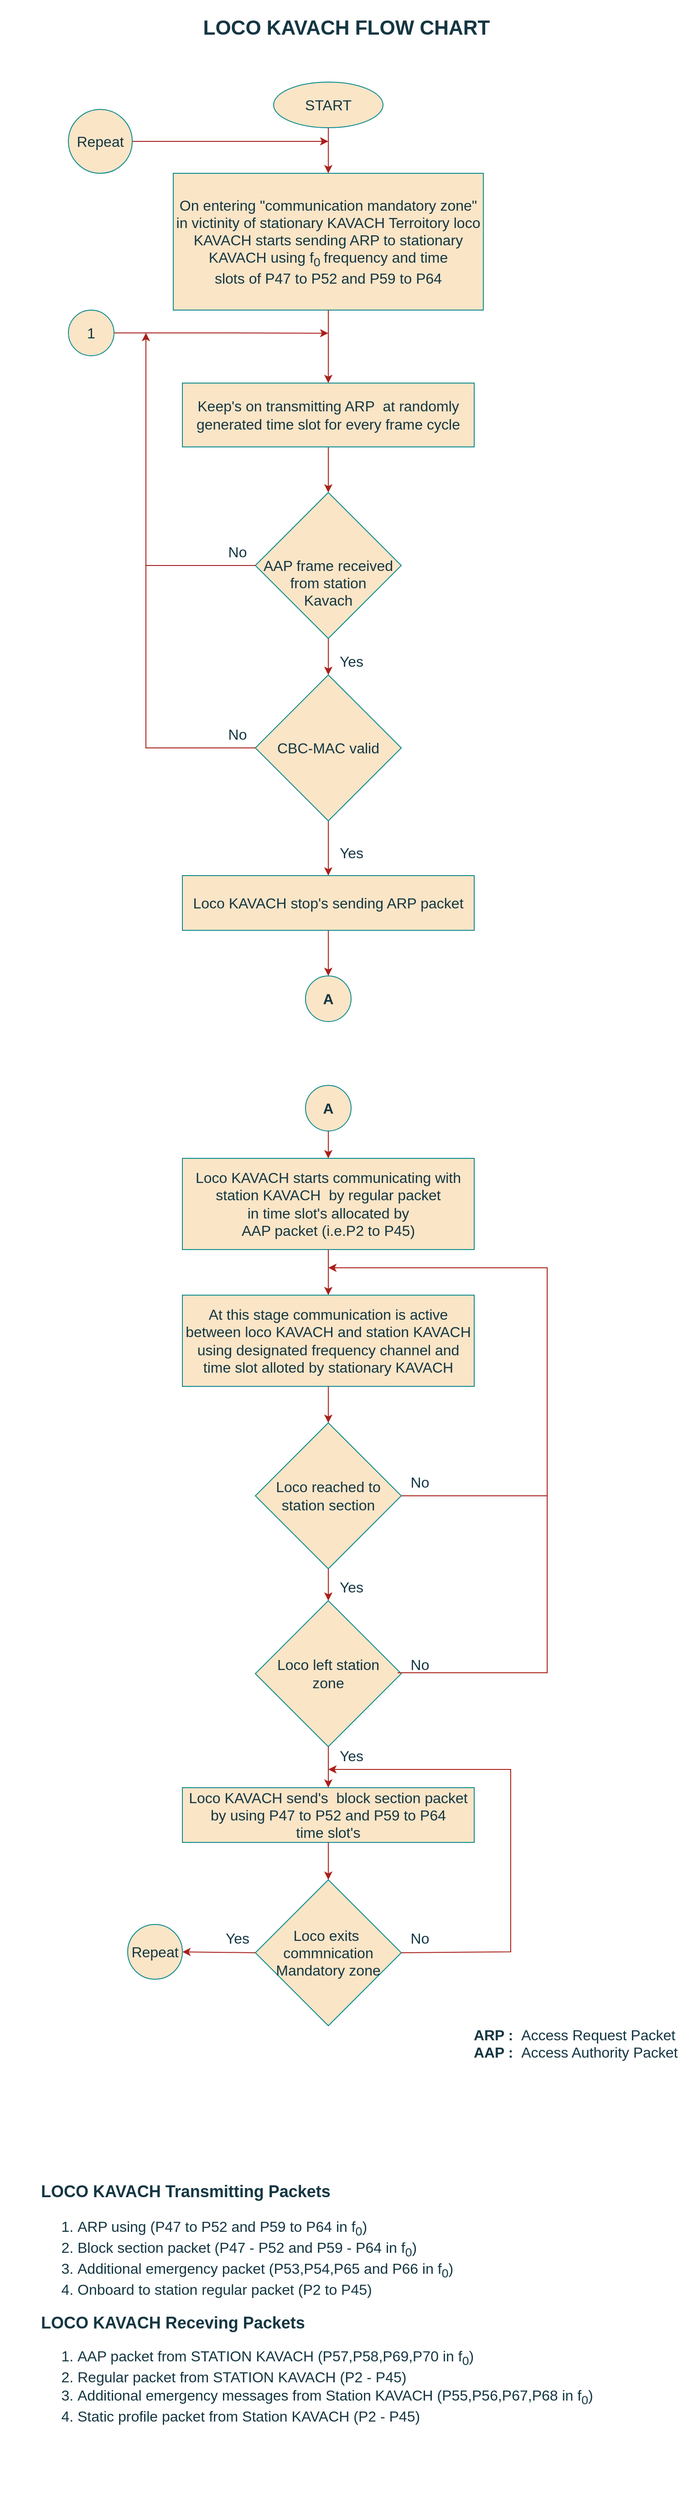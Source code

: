 <mxfile version="22.1.2" type="device">
  <diagram name="Page-1" id="vqE5MRFd0xqdsq1GZSB0">
    <mxGraphModel dx="864" dy="516" grid="1" gridSize="10" guides="1" tooltips="1" connect="1" arrows="1" fold="1" page="1" pageScale="1" pageWidth="827" pageHeight="1169" math="0" shadow="0">
      <root>
        <mxCell id="0" />
        <mxCell id="1" parent="0" />
        <mxCell id="XmiXVHduDSZ6fvVCvTNW-229" value="&lt;font style=&quot;font-size: 16px;&quot;&gt;On entering &quot;communication mandatory zone&quot; in victinity of stationary KAVACH Terroitory loco KAVACH starts sending ARP to stationary KAVACH using f&lt;sub&gt;0 &lt;/sub&gt;frequency and time &lt;br&gt;slots of P47 to P52 and P59 to P64&lt;/font&gt;" style="rounded=0;whiteSpace=wrap;html=1;labelBackgroundColor=none;fillColor=#FAE5C7;strokeColor=#0F8B8D;fontColor=#143642;" parent="1" vertex="1">
          <mxGeometry x="230" y="210" width="340" height="150" as="geometry" />
        </mxCell>
        <mxCell id="XmiXVHduDSZ6fvVCvTNW-230" value="" style="edgeStyle=orthogonalEdgeStyle;rounded=0;orthogonalLoop=1;jettySize=auto;html=1;labelBackgroundColor=none;fontColor=default;strokeColor=#A8201A;" parent="1" source="XmiXVHduDSZ6fvVCvTNW-231" target="XmiXVHduDSZ6fvVCvTNW-232" edge="1">
          <mxGeometry relative="1" as="geometry" />
        </mxCell>
        <mxCell id="XmiXVHduDSZ6fvVCvTNW-231" value="&lt;font style=&quot;font-size: 16px;&quot;&gt;Keep&#39;s on transmitting ARP&amp;nbsp; at randomly generated time slot for every frame cycle&lt;/font&gt;&lt;div style=&quot;text-align: justify;&quot;&gt;&lt;/div&gt;" style="rounded=0;whiteSpace=wrap;html=1;labelBackgroundColor=none;fillColor=#FAE5C7;strokeColor=#0F8B8D;fontColor=#143642;" parent="1" vertex="1">
          <mxGeometry x="240" y="440" width="320" height="70" as="geometry" />
        </mxCell>
        <mxCell id="XmiXVHduDSZ6fvVCvTNW-232" value="&lt;font style=&quot;font-size: 16px;&quot;&gt;&lt;br&gt;&lt;br&gt;AAP frame received&lt;br&gt;from station &lt;br&gt;Kavach&lt;/font&gt;" style="rhombus;whiteSpace=wrap;html=1;labelBackgroundColor=none;fillColor=#FAE5C7;strokeColor=#0F8B8D;fontColor=#143642;" parent="1" vertex="1">
          <mxGeometry x="320" y="560" width="160" height="160" as="geometry" />
        </mxCell>
        <mxCell id="P1xJy4u37L4Nm8w4t993-3" style="edgeStyle=orthogonalEdgeStyle;rounded=0;orthogonalLoop=1;jettySize=auto;html=1;exitX=0.5;exitY=1;exitDx=0;exitDy=0;entryX=0.5;entryY=0;entryDx=0;entryDy=0;labelBackgroundColor=none;fontColor=default;strokeColor=#A8201A;" parent="1" source="XmiXVHduDSZ6fvVCvTNW-236" target="XmiXVHduDSZ6fvVCvTNW-238" edge="1">
          <mxGeometry relative="1" as="geometry" />
        </mxCell>
        <mxCell id="XmiXVHduDSZ6fvVCvTNW-236" value="&lt;font style=&quot;font-size: 16px;&quot;&gt;CBC-MAC valid&lt;/font&gt;" style="rhombus;whiteSpace=wrap;html=1;labelBackgroundColor=none;fillColor=#FAE5C7;strokeColor=#0F8B8D;fontColor=#143642;" parent="1" vertex="1">
          <mxGeometry x="320" y="760" width="160" height="160" as="geometry" />
        </mxCell>
        <mxCell id="P1xJy4u37L4Nm8w4t993-6" style="edgeStyle=orthogonalEdgeStyle;rounded=0;orthogonalLoop=1;jettySize=auto;html=1;exitX=0.5;exitY=1;exitDx=0;exitDy=0;entryX=0.5;entryY=0;entryDx=0;entryDy=0;labelBackgroundColor=none;fontColor=default;strokeColor=#A8201A;" parent="1" source="XmiXVHduDSZ6fvVCvTNW-237" target="XmiXVHduDSZ6fvVCvTNW-239" edge="1">
          <mxGeometry relative="1" as="geometry" />
        </mxCell>
        <mxCell id="XmiXVHduDSZ6fvVCvTNW-237" value="&lt;font style=&quot;font-size: 16px;&quot;&gt;Loco KAVACH starts communicating with station KAVACH&amp;nbsp; by regular packet &lt;br&gt;in time slot&#39;s allocated by&lt;br&gt;AAP packet (i.e.P2 to P45)&lt;/font&gt;" style="rounded=0;whiteSpace=wrap;html=1;labelBackgroundColor=none;fillColor=#FAE5C7;strokeColor=#0F8B8D;fontColor=#143642;" parent="1" vertex="1">
          <mxGeometry x="240" y="1290" width="320" height="100" as="geometry" />
        </mxCell>
        <mxCell id="P1xJy4u37L4Nm8w4t993-4" style="edgeStyle=orthogonalEdgeStyle;rounded=0;orthogonalLoop=1;jettySize=auto;html=1;exitX=0.5;exitY=1;exitDx=0;exitDy=0;labelBackgroundColor=none;fontColor=default;strokeColor=#A8201A;" parent="1" source="XmiXVHduDSZ6fvVCvTNW-238" target="XmiXVHduDSZ6fvVCvTNW-335" edge="1">
          <mxGeometry relative="1" as="geometry" />
        </mxCell>
        <mxCell id="XmiXVHduDSZ6fvVCvTNW-238" value="&lt;font style=&quot;font-size: 16px;&quot;&gt;Loco KAVACH stop&#39;s sending ARP packet&lt;/font&gt;" style="rounded=0;whiteSpace=wrap;html=1;labelBackgroundColor=none;fillColor=#FAE5C7;strokeColor=#0F8B8D;fontColor=#143642;" parent="1" vertex="1">
          <mxGeometry x="240" y="980" width="320" height="60" as="geometry" />
        </mxCell>
        <mxCell id="XmiXVHduDSZ6fvVCvTNW-239" value="&lt;div style=&quot;&quot;&gt;&lt;span style=&quot;font-size: 16px; background-color: initial;&quot;&gt;At this stage communication is active between loco KAVACH and station KAVACH using designated frequency channel and time slot alloted by stationary KAVACH&lt;/span&gt;&lt;/div&gt;" style="rounded=0;whiteSpace=wrap;html=1;labelBackgroundColor=none;fillColor=#FAE5C7;strokeColor=#0F8B8D;fontColor=#143642;align=center;" parent="1" vertex="1">
          <mxGeometry x="240" y="1440" width="320" height="100" as="geometry" />
        </mxCell>
        <mxCell id="CoE87Dyl3tKHWWUXkST4-2" style="edgeStyle=orthogonalEdgeStyle;rounded=0;orthogonalLoop=1;jettySize=auto;html=1;exitX=1;exitY=0.5;exitDx=0;exitDy=0;fontColor=default;labelBackgroundColor=none;strokeColor=#A8201A;" parent="1" source="XmiXVHduDSZ6fvVCvTNW-241" edge="1">
          <mxGeometry relative="1" as="geometry">
            <mxPoint x="400" y="1410" as="targetPoint" />
            <Array as="points">
              <mxPoint x="480" y="1660" />
              <mxPoint x="640" y="1660" />
              <mxPoint x="640" y="1410" />
            </Array>
          </mxGeometry>
        </mxCell>
        <mxCell id="XmiXVHduDSZ6fvVCvTNW-241" value="&lt;font style=&quot;font-size: 16px;&quot;&gt;Loco reached to station section&lt;/font&gt;" style="rhombus;whiteSpace=wrap;html=1;labelBackgroundColor=none;fillColor=#FAE5C7;strokeColor=#0F8B8D;fontColor=#143642;" parent="1" vertex="1">
          <mxGeometry x="320" y="1580" width="160" height="160" as="geometry" />
        </mxCell>
        <mxCell id="XmiXVHduDSZ6fvVCvTNW-243" value="&lt;font style=&quot;font-size: 16px;&quot;&gt;Loco left station &lt;br&gt;zone&lt;/font&gt;" style="rhombus;whiteSpace=wrap;html=1;labelBackgroundColor=none;fillColor=#FAE5C7;strokeColor=#0F8B8D;fontColor=#143642;" parent="1" vertex="1">
          <mxGeometry x="320" y="1775" width="160" height="160" as="geometry" />
        </mxCell>
        <mxCell id="XmiXVHduDSZ6fvVCvTNW-244" value="&lt;font style=&quot;font-size: 16px;&quot;&gt;Loco KAVACH send&#39;s&amp;nbsp; block section packet by using P47 to P52 and P59 to P64&lt;br&gt;&amp;nbsp;time slot&#39;s&amp;nbsp;&lt;/font&gt;" style="rounded=0;whiteSpace=wrap;html=1;labelBackgroundColor=none;fillColor=#FAE5C7;strokeColor=#0F8B8D;fontColor=#143642;" parent="1" vertex="1">
          <mxGeometry x="240" y="1980" width="320" height="60" as="geometry" />
        </mxCell>
        <mxCell id="XmiXVHduDSZ6fvVCvTNW-245" value="&lt;font style=&quot;font-size: 16px;&quot;&gt;Loco exits&amp;nbsp;&lt;br&gt;commnication Mandatory zone&lt;/font&gt;" style="rhombus;whiteSpace=wrap;html=1;labelBackgroundColor=none;fillColor=#FAE5C7;strokeColor=#0F8B8D;fontColor=#143642;" parent="1" vertex="1">
          <mxGeometry x="320" y="2081" width="160" height="160" as="geometry" />
        </mxCell>
        <mxCell id="XmiXVHduDSZ6fvVCvTNW-246" value="" style="endArrow=classic;html=1;rounded=0;exitX=0.5;exitY=1;exitDx=0;exitDy=0;entryX=0.5;entryY=0;entryDx=0;entryDy=0;labelBackgroundColor=none;fontColor=default;strokeColor=#A8201A;" parent="1" source="XmiXVHduDSZ6fvVCvTNW-229" target="XmiXVHduDSZ6fvVCvTNW-231" edge="1">
          <mxGeometry width="50" height="50" relative="1" as="geometry">
            <mxPoint x="500" y="250" as="sourcePoint" />
            <mxPoint x="550" y="200" as="targetPoint" />
          </mxGeometry>
        </mxCell>
        <mxCell id="XmiXVHduDSZ6fvVCvTNW-247" value="" style="endArrow=classic;html=1;rounded=0;exitX=0;exitY=0.5;exitDx=0;exitDy=0;labelBackgroundColor=none;fontColor=default;strokeColor=#A8201A;" parent="1" source="XmiXVHduDSZ6fvVCvTNW-232" edge="1">
          <mxGeometry width="50" height="50" relative="1" as="geometry">
            <mxPoint x="500" y="520" as="sourcePoint" />
            <mxPoint x="200" y="385" as="targetPoint" />
            <Array as="points">
              <mxPoint x="200" y="640" />
            </Array>
          </mxGeometry>
        </mxCell>
        <mxCell id="XmiXVHduDSZ6fvVCvTNW-249" value="" style="endArrow=classic;html=1;rounded=0;exitX=0.5;exitY=1;exitDx=0;exitDy=0;entryX=0.5;entryY=0;entryDx=0;entryDy=0;labelBackgroundColor=none;fontColor=default;strokeColor=#A8201A;" parent="1" source="XmiXVHduDSZ6fvVCvTNW-232" target="XmiXVHduDSZ6fvVCvTNW-236" edge="1">
          <mxGeometry width="50" height="50" relative="1" as="geometry">
            <mxPoint x="500" y="520" as="sourcePoint" />
            <mxPoint x="550" y="470" as="targetPoint" />
          </mxGeometry>
        </mxCell>
        <mxCell id="XmiXVHduDSZ6fvVCvTNW-253" value="" style="endArrow=classic;html=1;rounded=0;exitX=0.5;exitY=1;exitDx=0;exitDy=0;entryX=0.5;entryY=0;entryDx=0;entryDy=0;labelBackgroundColor=none;fontColor=default;strokeColor=#A8201A;" parent="1" source="XmiXVHduDSZ6fvVCvTNW-239" target="XmiXVHduDSZ6fvVCvTNW-241" edge="1">
          <mxGeometry width="50" height="50" relative="1" as="geometry">
            <mxPoint x="500" y="1320" as="sourcePoint" />
            <mxPoint x="550" y="1270" as="targetPoint" />
          </mxGeometry>
        </mxCell>
        <mxCell id="XmiXVHduDSZ6fvVCvTNW-254" value="" style="endArrow=classic;html=1;rounded=0;exitX=0.5;exitY=1;exitDx=0;exitDy=0;entryX=0.5;entryY=0;entryDx=0;entryDy=0;labelBackgroundColor=none;fontColor=default;strokeColor=#A8201A;" parent="1" source="XmiXVHduDSZ6fvVCvTNW-241" target="XmiXVHduDSZ6fvVCvTNW-243" edge="1">
          <mxGeometry width="50" height="50" relative="1" as="geometry">
            <mxPoint x="500" y="1320" as="sourcePoint" />
            <mxPoint x="550" y="1270" as="targetPoint" />
          </mxGeometry>
        </mxCell>
        <mxCell id="XmiXVHduDSZ6fvVCvTNW-255" value="" style="endArrow=classic;html=1;rounded=0;exitX=0.5;exitY=1;exitDx=0;exitDy=0;exitPerimeter=0;entryX=0.5;entryY=0;entryDx=0;entryDy=0;labelBackgroundColor=none;fontColor=default;strokeColor=#A8201A;" parent="1" source="XmiXVHduDSZ6fvVCvTNW-243" target="XmiXVHduDSZ6fvVCvTNW-244" edge="1">
          <mxGeometry width="50" height="50" relative="1" as="geometry">
            <mxPoint x="500" y="1720" as="sourcePoint" />
            <mxPoint x="550" y="1670" as="targetPoint" />
          </mxGeometry>
        </mxCell>
        <mxCell id="XmiXVHduDSZ6fvVCvTNW-256" value="" style="endArrow=classic;html=1;rounded=0;exitX=0.5;exitY=1;exitDx=0;exitDy=0;entryX=0.5;entryY=0;entryDx=0;entryDy=0;labelBackgroundColor=none;fontColor=default;strokeColor=#A8201A;" parent="1" source="XmiXVHduDSZ6fvVCvTNW-244" target="XmiXVHduDSZ6fvVCvTNW-245" edge="1">
          <mxGeometry width="50" height="50" relative="1" as="geometry">
            <mxPoint x="500" y="1990" as="sourcePoint" />
            <mxPoint x="550" y="1940" as="targetPoint" />
          </mxGeometry>
        </mxCell>
        <mxCell id="XmiXVHduDSZ6fvVCvTNW-257" value="" style="endArrow=classic;html=1;rounded=0;exitX=1;exitY=0.5;exitDx=0;exitDy=0;labelBackgroundColor=none;fontColor=default;strokeColor=#A8201A;" parent="1" source="XmiXVHduDSZ6fvVCvTNW-245" edge="1">
          <mxGeometry width="50" height="50" relative="1" as="geometry">
            <mxPoint x="500" y="1990" as="sourcePoint" />
            <mxPoint x="400" y="1960" as="targetPoint" />
            <Array as="points">
              <mxPoint x="600" y="2160" />
              <mxPoint x="600" y="1960" />
            </Array>
          </mxGeometry>
        </mxCell>
        <mxCell id="XmiXVHduDSZ6fvVCvTNW-333" style="edgeStyle=orthogonalEdgeStyle;rounded=0;orthogonalLoop=1;jettySize=auto;html=1;exitX=1;exitY=0.5;exitDx=0;exitDy=0;labelBackgroundColor=none;fontColor=default;strokeColor=#A8201A;" parent="1" source="XmiXVHduDSZ6fvVCvTNW-263" edge="1">
          <mxGeometry relative="1" as="geometry">
            <mxPoint x="400" y="385.333" as="targetPoint" />
          </mxGeometry>
        </mxCell>
        <mxCell id="XmiXVHduDSZ6fvVCvTNW-263" value="&lt;font style=&quot;font-size: 16px;&quot;&gt;1&lt;/font&gt;" style="ellipse;whiteSpace=wrap;html=1;aspect=fixed;labelBackgroundColor=none;fillColor=#FAE5C7;strokeColor=#0F8B8D;fontColor=#143642;" parent="1" vertex="1">
          <mxGeometry x="115" y="360" width="50" height="50" as="geometry" />
        </mxCell>
        <mxCell id="XmiXVHduDSZ6fvVCvTNW-265" value="&lt;font style=&quot;font-size: 16px;&quot;&gt;No&lt;/font&gt;" style="text;html=1;align=center;verticalAlign=middle;resizable=0;points=[];autosize=1;strokeColor=none;fillColor=none;labelBackgroundColor=none;fontColor=#143642;" parent="1" vertex="1">
          <mxGeometry x="280" y="610" width="40" height="30" as="geometry" />
        </mxCell>
        <mxCell id="XmiXVHduDSZ6fvVCvTNW-266" value="&lt;font style=&quot;font-size: 16px;&quot;&gt;Yes&lt;/font&gt;" style="text;html=1;align=center;verticalAlign=middle;resizable=0;points=[];autosize=1;strokeColor=none;fillColor=none;labelBackgroundColor=none;fontColor=#143642;" parent="1" vertex="1">
          <mxGeometry x="400" y="730" width="50" height="30" as="geometry" />
        </mxCell>
        <mxCell id="XmiXVHduDSZ6fvVCvTNW-267" value="&lt;font style=&quot;font-size: 16px;&quot;&gt;No&lt;/font&gt;" style="text;html=1;align=center;verticalAlign=middle;resizable=0;points=[];autosize=1;strokeColor=none;fillColor=none;labelBackgroundColor=none;fontColor=#143642;" parent="1" vertex="1">
          <mxGeometry x="280" y="810" width="40" height="30" as="geometry" />
        </mxCell>
        <mxCell id="XmiXVHduDSZ6fvVCvTNW-268" value="&lt;span style=&quot;font-size: 16px;&quot;&gt;Yes&lt;/span&gt;" style="text;html=1;align=center;verticalAlign=middle;resizable=0;points=[];autosize=1;strokeColor=none;fillColor=none;labelBackgroundColor=none;fontColor=#143642;" parent="1" vertex="1">
          <mxGeometry x="400" y="940" width="50" height="30" as="geometry" />
        </mxCell>
        <mxCell id="XmiXVHduDSZ6fvVCvTNW-269" value="&lt;font style=&quot;font-size: 16px;&quot;&gt;No&lt;/font&gt;" style="text;html=1;align=center;verticalAlign=middle;resizable=0;points=[];autosize=1;strokeColor=none;fillColor=none;labelBackgroundColor=none;fontColor=#143642;" parent="1" vertex="1">
          <mxGeometry x="480" y="1630" width="40" height="30" as="geometry" />
        </mxCell>
        <mxCell id="XmiXVHduDSZ6fvVCvTNW-270" value="&lt;font style=&quot;font-size: 16px;&quot;&gt;Yes&lt;/font&gt;" style="text;html=1;align=center;verticalAlign=middle;resizable=0;points=[];autosize=1;strokeColor=none;fillColor=none;labelBackgroundColor=none;fontColor=#143642;" parent="1" vertex="1">
          <mxGeometry x="400" y="1745" width="50" height="30" as="geometry" />
        </mxCell>
        <mxCell id="XmiXVHduDSZ6fvVCvTNW-271" value="&lt;font style=&quot;font-size: 16px;&quot;&gt;No&lt;/font&gt;" style="text;html=1;align=center;verticalAlign=middle;resizable=0;points=[];autosize=1;strokeColor=none;fillColor=none;labelBackgroundColor=none;fontColor=#143642;" parent="1" vertex="1">
          <mxGeometry x="480" y="1830" width="40" height="30" as="geometry" />
        </mxCell>
        <mxCell id="XmiXVHduDSZ6fvVCvTNW-272" value="&lt;font style=&quot;font-size: 16px;&quot;&gt;Yes&lt;/font&gt;" style="text;html=1;align=center;verticalAlign=middle;resizable=0;points=[];autosize=1;strokeColor=none;fillColor=none;labelBackgroundColor=none;fontColor=#143642;" parent="1" vertex="1">
          <mxGeometry x="400" y="1930" width="50" height="30" as="geometry" />
        </mxCell>
        <mxCell id="XmiXVHduDSZ6fvVCvTNW-273" value="" style="endArrow=classic;html=1;rounded=0;exitX=0;exitY=0.5;exitDx=0;exitDy=0;entryX=1;entryY=0.5;entryDx=0;entryDy=0;labelBackgroundColor=none;fontColor=default;strokeColor=#A8201A;" parent="1" source="XmiXVHduDSZ6fvVCvTNW-245" target="P1xJy4u37L4Nm8w4t993-10" edge="1">
          <mxGeometry width="50" height="50" relative="1" as="geometry">
            <mxPoint x="590" y="1940" as="sourcePoint" />
            <mxPoint x="240" y="2200" as="targetPoint" />
          </mxGeometry>
        </mxCell>
        <mxCell id="XmiXVHduDSZ6fvVCvTNW-274" value="&lt;font style=&quot;font-size: 16px;&quot;&gt;Yes&lt;/font&gt;" style="text;html=1;align=center;verticalAlign=middle;resizable=0;points=[];autosize=1;strokeColor=none;fillColor=none;labelBackgroundColor=none;fontColor=#143642;" parent="1" vertex="1">
          <mxGeometry x="275" y="2130" width="50" height="30" as="geometry" />
        </mxCell>
        <mxCell id="XmiXVHduDSZ6fvVCvTNW-275" value="&lt;h1&gt;&lt;font style=&quot;font-size: 22px;&quot;&gt;LOCO KAVACH FLOW CHART&lt;/font&gt;&lt;/h1&gt;" style="text;html=1;strokeColor=none;fillColor=none;spacing=5;spacingTop=-20;whiteSpace=wrap;overflow=hidden;rounded=0;align=center;labelBackgroundColor=none;fontColor=#143642;" parent="1" vertex="1">
          <mxGeometry x="40" y="30" width="760" height="40" as="geometry" />
        </mxCell>
        <mxCell id="XmiXVHduDSZ6fvVCvTNW-276" style="edgeStyle=orthogonalEdgeStyle;rounded=0;orthogonalLoop=1;jettySize=auto;html=1;exitX=0.5;exitY=1;exitDx=0;exitDy=0;labelBackgroundColor=none;fontColor=default;strokeColor=#A8201A;" parent="1" source="XmiXVHduDSZ6fvVCvTNW-275" target="XmiXVHduDSZ6fvVCvTNW-275" edge="1">
          <mxGeometry relative="1" as="geometry" />
        </mxCell>
        <mxCell id="XmiXVHduDSZ6fvVCvTNW-335" value="&lt;b&gt;&lt;font style=&quot;font-size: 16px;&quot;&gt;A&lt;/font&gt;&lt;/b&gt;" style="ellipse;whiteSpace=wrap;html=1;aspect=fixed;labelBackgroundColor=none;fillColor=#FAE5C7;strokeColor=#0F8B8D;fontColor=#143642;" parent="1" vertex="1">
          <mxGeometry x="375" y="1090" width="50" height="50" as="geometry" />
        </mxCell>
        <mxCell id="P1xJy4u37L4Nm8w4t993-5" style="edgeStyle=orthogonalEdgeStyle;rounded=0;orthogonalLoop=1;jettySize=auto;html=1;exitX=0.5;exitY=1;exitDx=0;exitDy=0;entryX=0.5;entryY=0;entryDx=0;entryDy=0;labelBackgroundColor=none;fontColor=default;strokeColor=#A8201A;" parent="1" source="XmiXVHduDSZ6fvVCvTNW-337" target="XmiXVHduDSZ6fvVCvTNW-237" edge="1">
          <mxGeometry relative="1" as="geometry" />
        </mxCell>
        <mxCell id="XmiXVHduDSZ6fvVCvTNW-337" value="&lt;b style=&quot;font-size: 16px;&quot;&gt;A&lt;/b&gt;" style="ellipse;whiteSpace=wrap;html=1;aspect=fixed;labelBackgroundColor=none;fillColor=#FAE5C7;strokeColor=#0F8B8D;fontColor=#143642;" parent="1" vertex="1">
          <mxGeometry x="375" y="1210" width="50" height="50" as="geometry" />
        </mxCell>
        <mxCell id="P1xJy4u37L4Nm8w4t993-2" style="edgeStyle=orthogonalEdgeStyle;rounded=0;orthogonalLoop=1;jettySize=auto;html=1;exitX=0.5;exitY=1;exitDx=0;exitDy=0;labelBackgroundColor=none;fontColor=default;strokeColor=#A8201A;" parent="1" source="P1xJy4u37L4Nm8w4t993-1" target="XmiXVHduDSZ6fvVCvTNW-229" edge="1">
          <mxGeometry relative="1" as="geometry" />
        </mxCell>
        <mxCell id="P1xJy4u37L4Nm8w4t993-1" value="&lt;font style=&quot;font-size: 16px;&quot;&gt;START&lt;/font&gt;" style="ellipse;whiteSpace=wrap;html=1;labelBackgroundColor=none;fillColor=#FAE5C7;strokeColor=#0F8B8D;fontColor=#143642;" parent="1" vertex="1">
          <mxGeometry x="340" y="110" width="120" height="50" as="geometry" />
        </mxCell>
        <mxCell id="P1xJy4u37L4Nm8w4t993-7" value="&lt;font style=&quot;font-size: 16px;&quot;&gt;No&lt;/font&gt;" style="text;html=1;align=center;verticalAlign=middle;resizable=0;points=[];autosize=1;strokeColor=none;fillColor=none;labelBackgroundColor=none;fontColor=#143642;" parent="1" vertex="1">
          <mxGeometry x="480" y="2130" width="40" height="30" as="geometry" />
        </mxCell>
        <mxCell id="P1xJy4u37L4Nm8w4t993-10" value="&lt;font style=&quot;font-size: 16px;&quot;&gt;Repeat&lt;/font&gt;" style="ellipse;whiteSpace=wrap;html=1;aspect=fixed;labelBackgroundColor=none;fillColor=#FAE5C7;strokeColor=#0F8B8D;fontColor=#143642;" parent="1" vertex="1">
          <mxGeometry x="180" y="2130" width="60" height="60" as="geometry" />
        </mxCell>
        <mxCell id="CoE87Dyl3tKHWWUXkST4-1" style="edgeStyle=orthogonalEdgeStyle;rounded=0;orthogonalLoop=1;jettySize=auto;html=1;exitX=1;exitY=0.5;exitDx=0;exitDy=0;fontColor=default;labelBackgroundColor=none;strokeColor=#A8201A;" parent="1" source="P1xJy4u37L4Nm8w4t993-11" edge="1">
          <mxGeometry relative="1" as="geometry">
            <mxPoint x="400" y="175" as="targetPoint" />
          </mxGeometry>
        </mxCell>
        <mxCell id="P1xJy4u37L4Nm8w4t993-11" value="&lt;font style=&quot;font-size: 16px;&quot;&gt;Repeat&lt;/font&gt;" style="ellipse;whiteSpace=wrap;html=1;aspect=fixed;labelBackgroundColor=none;fillColor=#FAE5C7;strokeColor=#0F8B8D;fontColor=#143642;" parent="1" vertex="1">
          <mxGeometry x="115" y="140" width="70" height="70" as="geometry" />
        </mxCell>
        <mxCell id="Gyneaqpz-QpGtq6ZulXT-4" value="&lt;h1 style=&quot;font-size: 16px;&quot;&gt;&lt;b style=&quot;border-color: var(--border-color); text-align: center;&quot;&gt;&amp;nbsp;ARP :&amp;nbsp;&lt;/b&gt;&lt;span style=&quot;font-weight: normal;&quot;&gt;&lt;span style=&quot;border-color: var(--border-color);&quot;&gt;&amp;nbsp;&lt;/span&gt;Access Request Packet&lt;/span&gt;&lt;br style=&quot;border-color: var(--border-color); font-weight: 400; text-align: center;&quot;&gt;&lt;b style=&quot;border-color: var(--border-color); text-align: center;&quot;&gt;&amp;nbsp;AAP :&amp;nbsp;&amp;nbsp;&lt;/b&gt;&lt;span style=&quot;font-size: 16px; font-weight: 400; text-align: center;&quot;&gt;Access Authority Packet&lt;/span&gt;&lt;br&gt;&lt;/h1&gt;" style="text;html=1;strokeColor=none;fillColor=none;spacing=5;spacingTop=-20;whiteSpace=wrap;overflow=hidden;rounded=0;fontColor=#143642;labelBackgroundColor=none;" parent="1" vertex="1">
          <mxGeometry x="550" y="2241" width="248" height="80" as="geometry" />
        </mxCell>
        <mxCell id="wjilDpuYlfJaU84tp_d0-1" value="" style="endArrow=none;html=1;rounded=0;entryX=0;entryY=0.5;entryDx=0;entryDy=0;labelBackgroundColor=none;strokeColor=#A8201A;fontColor=default;" parent="1" target="XmiXVHduDSZ6fvVCvTNW-236" edge="1">
          <mxGeometry width="50" height="50" relative="1" as="geometry">
            <mxPoint x="200" y="640" as="sourcePoint" />
            <mxPoint x="200" y="840" as="targetPoint" />
            <Array as="points">
              <mxPoint x="200" y="840" />
            </Array>
          </mxGeometry>
        </mxCell>
        <mxCell id="wjilDpuYlfJaU84tp_d0-2" value="" style="endArrow=none;html=1;rounded=0;exitX=-0.1;exitY=0.8;exitDx=0;exitDy=0;exitPerimeter=0;labelBackgroundColor=none;strokeColor=#A8201A;fontColor=default;" parent="1" source="XmiXVHduDSZ6fvVCvTNW-271" edge="1">
          <mxGeometry width="50" height="50" relative="1" as="geometry">
            <mxPoint x="650" y="1870" as="sourcePoint" />
            <mxPoint x="640" y="1660" as="targetPoint" />
            <Array as="points">
              <mxPoint x="640" y="1854" />
            </Array>
          </mxGeometry>
        </mxCell>
        <mxCell id="wjilDpuYlfJaU84tp_d0-4" value="&lt;h1&gt;&lt;font style=&quot;font-size: 18px;&quot;&gt;LOCO KAVACH Transmitting Packets&lt;/font&gt;&lt;/h1&gt;&lt;div style=&quot;font-size: 16px;&quot;&gt;&lt;ol&gt;&lt;li&gt;&lt;font style=&quot;font-size: 16px;&quot;&gt;ARP using (P47 to P52 and P59 to P64 in f&lt;sub&gt;0&lt;/sub&gt;)&lt;/font&gt;&lt;/li&gt;&lt;li&gt;&lt;font style=&quot;font-size: 16px;&quot;&gt;Block section packet (P47 - P52 and P59 - P64 in f&lt;sub&gt;0&lt;/sub&gt;)&lt;/font&gt;&lt;/li&gt;&lt;li&gt;&lt;font style=&quot;font-size: 16px;&quot;&gt;Additional emergency packet (P53,P54,P65 and P66 in f&lt;sub&gt;0&lt;/sub&gt;)&lt;/font&gt;&lt;/li&gt;&lt;li&gt;&lt;font style=&quot;font-size: 16px;&quot;&gt;Onboard to station regular packet (P2 to P45)&lt;/font&gt;&lt;/li&gt;&lt;/ol&gt;&lt;/div&gt;&lt;div style=&quot;&quot;&gt;&lt;b style=&quot;&quot;&gt;&lt;font size=&quot;1&quot; style=&quot;&quot;&gt;&lt;span style=&quot;background-color: initial; font-size: 18px;&quot;&gt;LOCO KAVACH Receving Packets&lt;/span&gt;&lt;/font&gt;&lt;/b&gt;&lt;/div&gt;&lt;div style=&quot;font-size: 16px;&quot;&gt;&lt;ol&gt;&lt;li&gt;&lt;font style=&quot;font-size: 16px;&quot;&gt;AAP packet from STATION KAVACH (P57,P58,P69,P70 in f&lt;sub&gt;0&lt;/sub&gt;)&lt;/font&gt;&lt;/li&gt;&lt;li&gt;&lt;span style=&quot;background-color: initial;&quot;&gt;Regular packet from STATION KAVACH (P2 - P45)&lt;/span&gt;&lt;/li&gt;&lt;li&gt;&lt;font style=&quot;font-size: 16px;&quot;&gt;Additional emergency messages from Station KAVACH (P55,P56,P67,P68 in f&lt;sub&gt;0&lt;/sub&gt;)&lt;/font&gt;&lt;/li&gt;&lt;li&gt;&lt;font style=&quot;font-size: 16px;&quot;&gt;Static profile packet from Station KAVACH (P2 - P45)&lt;/font&gt;&lt;/li&gt;&lt;/ol&gt;&lt;/div&gt;" style="text;html=1;strokeColor=none;fillColor=none;spacing=5;spacingTop=-20;whiteSpace=wrap;overflow=hidden;rounded=0;fontColor=#143642;" parent="1" vertex="1">
          <mxGeometry x="80" y="2401" width="680" height="359" as="geometry" />
        </mxCell>
      </root>
    </mxGraphModel>
  </diagram>
</mxfile>
